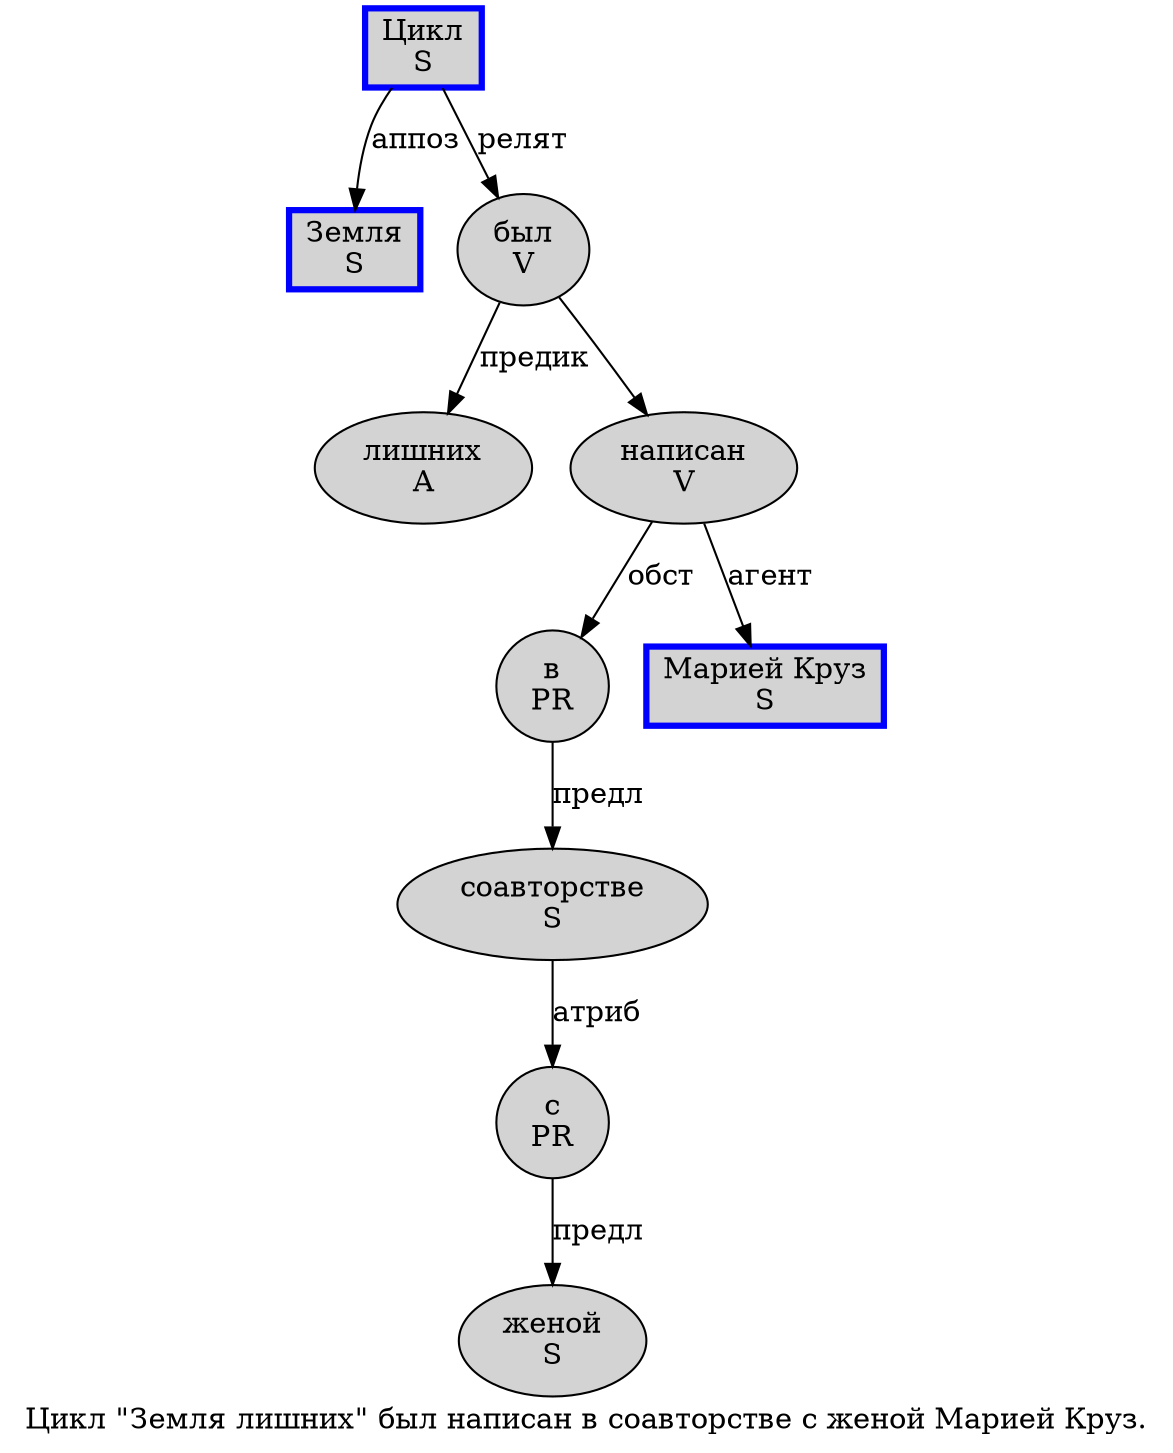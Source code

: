 digraph SENTENCE_1406 {
	graph [label="Цикл \"Земля лишних\" был написан в соавторстве с женой Марией Круз."]
	node [style=filled]
		0 [label="Цикл
S" color=blue fillcolor=lightgray penwidth=3 shape=box]
		2 [label="Земля
S" color=blue fillcolor=lightgray penwidth=3 shape=box]
		3 [label="лишних
A" color="" fillcolor=lightgray penwidth=1 shape=ellipse]
		5 [label="был
V" color="" fillcolor=lightgray penwidth=1 shape=ellipse]
		6 [label="написан
V" color="" fillcolor=lightgray penwidth=1 shape=ellipse]
		7 [label="в
PR" color="" fillcolor=lightgray penwidth=1 shape=ellipse]
		8 [label="соавторстве
S" color="" fillcolor=lightgray penwidth=1 shape=ellipse]
		9 [label="с
PR" color="" fillcolor=lightgray penwidth=1 shape=ellipse]
		10 [label="женой
S" color="" fillcolor=lightgray penwidth=1 shape=ellipse]
		11 [label="Марией Круз
S" color=blue fillcolor=lightgray penwidth=3 shape=box]
			0 -> 2 [label="аппоз"]
			0 -> 5 [label="релят"]
			5 -> 3 [label="предик"]
			5 -> 6
			7 -> 8 [label="предл"]
			6 -> 7 [label="обст"]
			6 -> 11 [label="агент"]
			9 -> 10 [label="предл"]
			8 -> 9 [label="атриб"]
}